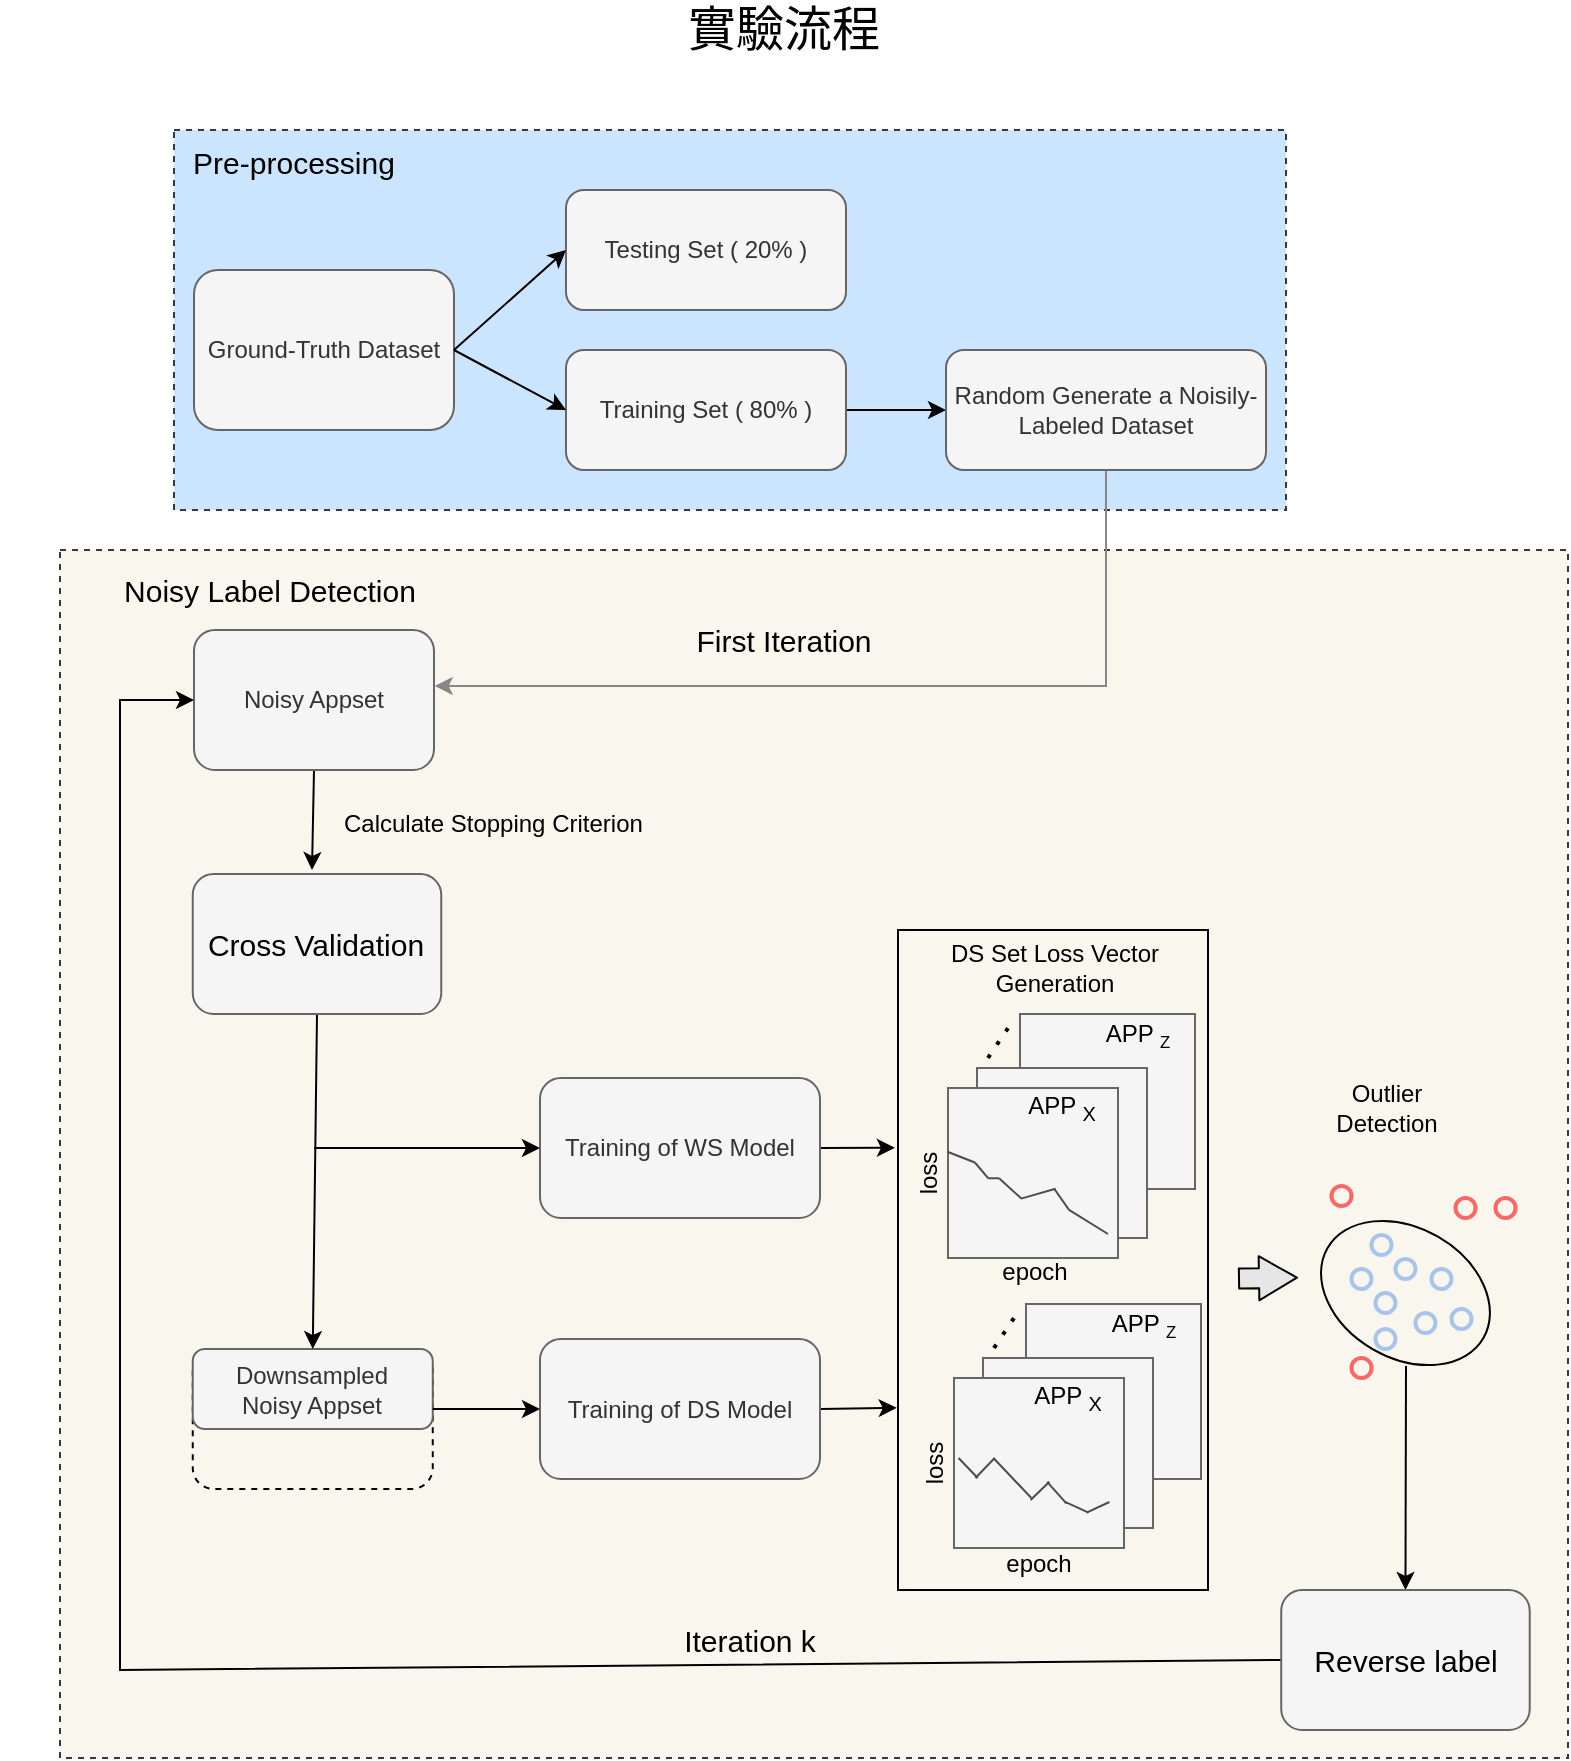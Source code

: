 <mxfile version="14.6.13" type="device"><diagram id="i4DDtLBxFBW-TYqMIqqU" name="Page-1"><mxGraphModel dx="1042" dy="600" grid="1" gridSize="10" guides="1" tooltips="1" connect="1" arrows="1" fold="1" page="1" pageScale="1" pageWidth="827" pageHeight="1169" math="0" shadow="0"><root><mxCell id="0"/><mxCell id="1" parent="0"/><mxCell id="2GWGs0N6oisk6yzhRajp-60" value="" style="rounded=0;whiteSpace=wrap;html=1;dashed=1;fillColor=#f9f7ed;strokeColor=#36393d;" vertex="1" parent="1"><mxGeometry x="30" y="350" width="754" height="604" as="geometry"/></mxCell><mxCell id="6gIvn6imdm3oruXvRUA9-2" value="實驗流程" style="text;html=1;strokeColor=none;fillColor=none;align=center;verticalAlign=middle;whiteSpace=wrap;rounded=0;strokeWidth=1;fontSize=24;" parent="1" vertex="1"><mxGeometry x="337" y="80" width="110" height="20" as="geometry"/></mxCell><mxCell id="6gIvn6imdm3oruXvRUA9-8" value="" style="rounded=0;whiteSpace=wrap;html=1;fontSize=24;strokeWidth=1;fillColor=#cce5ff;dashed=1;strokeColor=#36393d;" parent="1" vertex="1"><mxGeometry x="87" y="140" width="556" height="190" as="geometry"/></mxCell><mxCell id="6gIvn6imdm3oruXvRUA9-1" value="Ground-Truth Dataset" style="rounded=1;whiteSpace=wrap;html=1;fillColor=#f5f5f5;strokeColor=#666666;fontColor=#333333;" parent="1" vertex="1"><mxGeometry x="97" y="210" width="130" height="80" as="geometry"/></mxCell><mxCell id="6gIvn6imdm3oruXvRUA9-12" style="edgeStyle=none;rounded=0;orthogonalLoop=1;jettySize=auto;html=1;exitX=1;exitY=0.5;exitDx=0;exitDy=0;entryX=0;entryY=0.5;entryDx=0;entryDy=0;fontSize=24;" parent="1" source="6gIvn6imdm3oruXvRUA9-4" target="6gIvn6imdm3oruXvRUA9-11" edge="1"><mxGeometry relative="1" as="geometry"/></mxCell><mxCell id="6gIvn6imdm3oruXvRUA9-4" value="Training Set ( 80% )" style="rounded=1;whiteSpace=wrap;html=1;fillColor=#f5f5f5;strokeColor=#666666;fontColor=#333333;" parent="1" vertex="1"><mxGeometry x="283" y="250" width="140" height="60" as="geometry"/></mxCell><mxCell id="6gIvn6imdm3oruXvRUA9-5" style="rounded=0;orthogonalLoop=1;jettySize=auto;html=1;exitX=1;exitY=0.5;exitDx=0;exitDy=0;entryX=0;entryY=0.5;entryDx=0;entryDy=0;fontSize=24;" parent="1" source="6gIvn6imdm3oruXvRUA9-1" target="6gIvn6imdm3oruXvRUA9-4" edge="1"><mxGeometry x="87" y="130" as="geometry"/></mxCell><mxCell id="6gIvn6imdm3oruXvRUA9-6" value="Testing Set ( 20% )" style="rounded=1;whiteSpace=wrap;html=1;fillColor=#f5f5f5;strokeColor=#666666;fontColor=#333333;" parent="1" vertex="1"><mxGeometry x="283" y="170" width="140" height="60" as="geometry"/></mxCell><mxCell id="6gIvn6imdm3oruXvRUA9-7" style="edgeStyle=none;rounded=0;orthogonalLoop=1;jettySize=auto;html=1;exitX=1;exitY=0.5;exitDx=0;exitDy=0;entryX=0;entryY=0.5;entryDx=0;entryDy=0;fontSize=24;" parent="1" source="6gIvn6imdm3oruXvRUA9-1" target="6gIvn6imdm3oruXvRUA9-6" edge="1"><mxGeometry x="87" y="130" as="geometry"/></mxCell><mxCell id="6gIvn6imdm3oruXvRUA9-10" value="&lt;font style=&quot;font-size: 15px;&quot;&gt;Pre-processing&lt;/font&gt;" style="text;html=1;strokeColor=none;fillColor=none;align=center;verticalAlign=middle;whiteSpace=wrap;rounded=0;dashed=1;fontSize=15;" parent="1" vertex="1"><mxGeometry x="52" y="146" width="190" height="20" as="geometry"/></mxCell><mxCell id="2GWGs0N6oisk6yzhRajp-61" style="edgeStyle=orthogonalEdgeStyle;rounded=0;orthogonalLoop=1;jettySize=auto;html=1;exitX=0.5;exitY=1;exitDx=0;exitDy=0;entryX=1.003;entryY=0.4;entryDx=0;entryDy=0;strokeColor=#878787;entryPerimeter=0;" edge="1" parent="1" source="6gIvn6imdm3oruXvRUA9-11" target="2GWGs0N6oisk6yzhRajp-6"><mxGeometry relative="1" as="geometry"><mxPoint x="50" y="510" as="targetPoint"/><Array as="points"><mxPoint x="553" y="418"/></Array></mxGeometry></mxCell><mxCell id="6gIvn6imdm3oruXvRUA9-11" value="Random Generate a Noisily-Labeled Dataset" style="rounded=1;whiteSpace=wrap;html=1;fillColor=#f5f5f5;strokeColor=#666666;fontColor=#333333;" parent="1" vertex="1"><mxGeometry x="473" y="250" width="160" height="60" as="geometry"/></mxCell><mxCell id="6gIvn6imdm3oruXvRUA9-13" style="edgeStyle=none;rounded=0;orthogonalLoop=1;jettySize=auto;html=1;exitX=1;exitY=0.5;exitDx=0;exitDy=0;fontSize=24;" parent="1" source="6gIvn6imdm3oruXvRUA9-8" target="6gIvn6imdm3oruXvRUA9-8" edge="1"><mxGeometry relative="1" as="geometry"/></mxCell><mxCell id="6gIvn6imdm3oruXvRUA9-14" style="edgeStyle=none;rounded=0;orthogonalLoop=1;jettySize=auto;html=1;exitX=1;exitY=0.5;exitDx=0;exitDy=0;fontSize=24;" parent="1" source="6gIvn6imdm3oruXvRUA9-8" target="6gIvn6imdm3oruXvRUA9-8" edge="1"><mxGeometry relative="1" as="geometry"/></mxCell><mxCell id="2GWGs0N6oisk6yzhRajp-64" value="First Iteration" style="text;whiteSpace=wrap;html=1;fontSize=15;align=center;rounded=0;" vertex="1" parent="1"><mxGeometry x="337" y="380" width="110" height="30" as="geometry"/></mxCell><mxCell id="2GWGs0N6oisk6yzhRajp-1" value="" style="group" vertex="1" connectable="0" parent="1"><mxGeometry x="96.38" y="749.5" width="120" height="70" as="geometry"/></mxCell><mxCell id="2GWGs0N6oisk6yzhRajp-2" value="" style="rounded=1;whiteSpace=wrap;html=1;fillColor=none;dashed=1;" vertex="1" parent="2GWGs0N6oisk6yzhRajp-1"><mxGeometry width="120" height="70" as="geometry"/></mxCell><mxCell id="2GWGs0N6oisk6yzhRajp-3" value="Downsampled&lt;br&gt;Noisy Appset" style="rounded=1;whiteSpace=wrap;html=1;fillColor=#f5f5f5;strokeColor=#666666;fontColor=#333333;" vertex="1" parent="2GWGs0N6oisk6yzhRajp-1"><mxGeometry width="120" height="40" as="geometry"/></mxCell><mxCell id="2GWGs0N6oisk6yzhRajp-4" value="" style="rounded=0;whiteSpace=wrap;html=1;glass=0;strokeColor=#000000;fillColor=none;" vertex="1" parent="1"><mxGeometry x="449" y="540" width="155" height="330" as="geometry"/></mxCell><mxCell id="2GWGs0N6oisk6yzhRajp-5" value="" style="whiteSpace=wrap;html=1;aspect=fixed;rounded=0;glass=0;fillColor=#f5f5f5;strokeColor=#666666;fontColor=#333333;" vertex="1" parent="1"><mxGeometry x="513" y="727" width="87.5" height="87.5" as="geometry"/></mxCell><mxCell id="2GWGs0N6oisk6yzhRajp-86" style="edgeStyle=none;rounded=0;orthogonalLoop=1;jettySize=auto;html=1;exitX=0.5;exitY=1;exitDx=0;exitDy=0;fontSize=15;strokeColor=#000000;" edge="1" parent="1" source="2GWGs0N6oisk6yzhRajp-6"><mxGeometry relative="1" as="geometry"><mxPoint x="156" y="510" as="targetPoint"/></mxGeometry></mxCell><mxCell id="2GWGs0N6oisk6yzhRajp-6" value="Noisy Appset" style="rounded=1;whiteSpace=wrap;html=1;fillColor=#f5f5f5;strokeColor=#666666;fontColor=#333333;" vertex="1" parent="1"><mxGeometry x="97" y="390" width="120" height="70" as="geometry"/></mxCell><mxCell id="2GWGs0N6oisk6yzhRajp-93" style="edgeStyle=none;rounded=0;orthogonalLoop=1;jettySize=auto;html=1;exitX=1;exitY=0.5;exitDx=0;exitDy=0;entryX=-0.01;entryY=0.33;entryDx=0;entryDy=0;entryPerimeter=0;fontSize=15;strokeColor=#000000;" edge="1" parent="1" source="2GWGs0N6oisk6yzhRajp-8" target="2GWGs0N6oisk6yzhRajp-4"><mxGeometry relative="1" as="geometry"/></mxCell><mxCell id="2GWGs0N6oisk6yzhRajp-8" value="Training of WS Model" style="rounded=1;whiteSpace=wrap;html=1;glass=0;fillColor=#f5f5f5;strokeColor=#666666;fontColor=#333333;" vertex="1" parent="1"><mxGeometry x="270" y="614" width="140" height="70" as="geometry"/></mxCell><mxCell id="2GWGs0N6oisk6yzhRajp-91" style="edgeStyle=none;rounded=0;orthogonalLoop=1;jettySize=auto;html=1;exitX=1;exitY=0.5;exitDx=0;exitDy=0;entryX=-0.004;entryY=0.724;entryDx=0;entryDy=0;entryPerimeter=0;fontSize=15;strokeColor=#000000;" edge="1" parent="1" source="2GWGs0N6oisk6yzhRajp-9" target="2GWGs0N6oisk6yzhRajp-4"><mxGeometry relative="1" as="geometry"/></mxCell><mxCell id="2GWGs0N6oisk6yzhRajp-9" value="Training of DS Model" style="rounded=1;whiteSpace=wrap;html=1;glass=0;fillColor=#f5f5f5;strokeColor=#666666;fontColor=#333333;" vertex="1" parent="1"><mxGeometry x="270" y="744.5" width="140" height="70" as="geometry"/></mxCell><mxCell id="2GWGs0N6oisk6yzhRajp-10" value="" style="whiteSpace=wrap;html=1;aspect=fixed;rounded=0;glass=0;fillColor=#f5f5f5;strokeColor=#666666;fontColor=#333333;" vertex="1" parent="1"><mxGeometry x="491.5" y="754" width="85" height="85" as="geometry"/></mxCell><mxCell id="2GWGs0N6oisk6yzhRajp-11" value="" style="endArrow=none;dashed=1;html=1;dashPattern=1 3;strokeWidth=2;fillColor=#E6E6E6;gradientColor=none;" edge="1" parent="1"><mxGeometry x="70" y="529" width="50" height="50" as="geometry"><mxPoint x="497" y="749" as="sourcePoint"/><mxPoint x="507" y="734" as="targetPoint"/></mxGeometry></mxCell><mxCell id="2GWGs0N6oisk6yzhRajp-12" value="" style="whiteSpace=wrap;html=1;aspect=fixed;rounded=0;glass=0;fillColor=#f5f5f5;strokeColor=#666666;fontColor=#333333;" vertex="1" parent="1"><mxGeometry x="477" y="764" width="85" height="85" as="geometry"/></mxCell><mxCell id="2GWGs0N6oisk6yzhRajp-13" value="loss" style="text;html=1;strokeColor=none;fillColor=none;align=center;verticalAlign=middle;whiteSpace=wrap;rounded=0;glass=0;rotation=-90;" vertex="1" parent="1"><mxGeometry x="447" y="796.5" width="40" height="20" as="geometry"/></mxCell><mxCell id="2GWGs0N6oisk6yzhRajp-14" value="" style="group;" vertex="1" connectable="0" parent="1"><mxGeometry x="477" y="804" width="80" height="65" as="geometry"/></mxCell><mxCell id="2GWGs0N6oisk6yzhRajp-15" value="" style="endArrow=none;html=1;strokeWidth=1;fillColor=#E6E6E6;gradientColor=none;strokeColor=#4D4D4D;" edge="1" parent="2GWGs0N6oisk6yzhRajp-14"><mxGeometry width="50" height="50" relative="1" as="geometry"><mxPoint x="2.286" as="sourcePoint"/><mxPoint x="11.876" y="10.0" as="targetPoint"/></mxGeometry></mxCell><mxCell id="2GWGs0N6oisk6yzhRajp-16" value="" style="endArrow=none;html=1;strokeWidth=1;fillColor=#E6E6E6;gradientColor=none;strokeColor=#4D4D4D;" edge="1" parent="2GWGs0N6oisk6yzhRajp-14"><mxGeometry width="50" height="50" relative="1" as="geometry"><mxPoint x="10.734" y="10.0" as="sourcePoint"/><mxPoint x="20.324" as="targetPoint"/></mxGeometry></mxCell><mxCell id="2GWGs0N6oisk6yzhRajp-17" value="" style="endArrow=none;html=1;strokeWidth=1;fillColor=#E6E6E6;gradientColor=none;strokeColor=#4D4D4D;" edge="1" parent="2GWGs0N6oisk6yzhRajp-14"><mxGeometry width="50" height="50" relative="1" as="geometry"><mxPoint x="19.713" as="sourcePoint"/><mxPoint x="38.661" y="20.0" as="targetPoint"/></mxGeometry></mxCell><mxCell id="2GWGs0N6oisk6yzhRajp-18" value="" style="endArrow=none;html=1;strokeWidth=1;fillColor=#E6E6E6;gradientColor=none;strokeColor=#4D4D4D;" edge="1" parent="2GWGs0N6oisk6yzhRajp-14"><mxGeometry width="50" height="50" relative="1" as="geometry"><mxPoint x="38.284" y="21.0" as="sourcePoint"/><mxPoint x="47.714" y="11.909" as="targetPoint"/></mxGeometry></mxCell><mxCell id="2GWGs0N6oisk6yzhRajp-19" value="" style="endArrow=none;html=1;strokeWidth=1;fillColor=#E6E6E6;gradientColor=none;strokeColor=#4D4D4D;" edge="1" parent="2GWGs0N6oisk6yzhRajp-14"><mxGeometry width="50" height="50" relative="1" as="geometry"><mxPoint x="46.571" y="11.909" as="sourcePoint"/><mxPoint x="56.286" y="22.818" as="targetPoint"/></mxGeometry></mxCell><mxCell id="2GWGs0N6oisk6yzhRajp-20" value="" style="endArrow=none;html=1;strokeWidth=1;fillColor=#E6E6E6;gradientColor=none;strokeColor=#4D4D4D;" edge="1" parent="2GWGs0N6oisk6yzhRajp-14"><mxGeometry width="50" height="50" relative="1" as="geometry"><mxPoint x="55.286" y="21.818" as="sourcePoint"/><mxPoint x="67.286" y="27.273" as="targetPoint"/></mxGeometry></mxCell><mxCell id="2GWGs0N6oisk6yzhRajp-21" value="" style="endArrow=none;html=1;strokeWidth=1;fillColor=#E6E6E6;gradientColor=none;strokeColor=#4D4D4D;" edge="1" parent="2GWGs0N6oisk6yzhRajp-14"><mxGeometry width="50" height="50" relative="1" as="geometry"><mxPoint x="66.286" y="27.273" as="sourcePoint"/><mxPoint x="77.714" y="22" as="targetPoint"/></mxGeometry></mxCell><mxCell id="2GWGs0N6oisk6yzhRajp-22" value="epoch" style="text;html=1;align=center;verticalAlign=middle;resizable=0;points=[];autosize=1;" vertex="1" parent="2GWGs0N6oisk6yzhRajp-14"><mxGeometry x="17" y="43" width="50" height="20" as="geometry"/></mxCell><mxCell id="2GWGs0N6oisk6yzhRajp-23" value="APP &lt;sub&gt;X&lt;/sub&gt;" style="text;html=1;strokeColor=none;fillColor=none;align=center;verticalAlign=middle;whiteSpace=wrap;rounded=0;glass=0;" vertex="1" parent="1"><mxGeometry x="499" y="764" width="70" height="20" as="geometry"/></mxCell><mxCell id="2GWGs0N6oisk6yzhRajp-24" value="APP &lt;span style=&quot;font-size: 10px&quot;&gt;&lt;sub&gt;Z&lt;/sub&gt;&lt;/span&gt;" style="text;html=1;strokeColor=none;fillColor=none;align=center;verticalAlign=middle;whiteSpace=wrap;rounded=0;glass=0;" vertex="1" parent="1"><mxGeometry x="537" y="727" width="70" height="20" as="geometry"/></mxCell><mxCell id="2GWGs0N6oisk6yzhRajp-25" value="" style="whiteSpace=wrap;html=1;aspect=fixed;rounded=0;glass=0;strokeColor=#666666;fillColor=#f5f5f5;fontColor=#333333;" vertex="1" parent="1"><mxGeometry x="510" y="582" width="87.5" height="87.5" as="geometry"/></mxCell><mxCell id="2GWGs0N6oisk6yzhRajp-26" value="" style="whiteSpace=wrap;html=1;aspect=fixed;rounded=0;glass=0;strokeColor=#666666;fillColor=#f5f5f5;fontColor=#333333;" vertex="1" parent="1"><mxGeometry x="488.5" y="609" width="85" height="85" as="geometry"/></mxCell><mxCell id="2GWGs0N6oisk6yzhRajp-27" value="" style="endArrow=none;dashed=1;html=1;dashPattern=1 3;strokeWidth=2;fillColor=#E6E6E6;gradientColor=none;" edge="1" parent="1"><mxGeometry x="70" y="529" width="50" height="50" as="geometry"><mxPoint x="494" y="604" as="sourcePoint"/><mxPoint x="504" y="589" as="targetPoint"/></mxGeometry></mxCell><mxCell id="2GWGs0N6oisk6yzhRajp-28" value="" style="whiteSpace=wrap;html=1;aspect=fixed;rounded=0;glass=0;strokeColor=#666666;fillColor=#f5f5f5;fontColor=#333333;" vertex="1" parent="1"><mxGeometry x="474" y="619" width="85" height="85" as="geometry"/></mxCell><mxCell id="2GWGs0N6oisk6yzhRajp-29" value="loss" style="text;html=1;strokeColor=none;fillColor=none;align=center;verticalAlign=middle;whiteSpace=wrap;rounded=0;glass=0;rotation=-90;" vertex="1" parent="1"><mxGeometry x="444" y="651.5" width="40" height="20" as="geometry"/></mxCell><mxCell id="2GWGs0N6oisk6yzhRajp-30" value="APP &lt;sub&gt;X&lt;/sub&gt;" style="text;html=1;strokeColor=none;fillColor=none;align=center;verticalAlign=middle;whiteSpace=wrap;rounded=0;glass=0;" vertex="1" parent="1"><mxGeometry x="496" y="619" width="70" height="20" as="geometry"/></mxCell><mxCell id="2GWGs0N6oisk6yzhRajp-31" value="APP &lt;span style=&quot;font-size: 10px&quot;&gt;&lt;sub&gt;Z&lt;/sub&gt;&lt;/span&gt;" style="text;html=1;strokeColor=none;fillColor=none;align=center;verticalAlign=middle;whiteSpace=wrap;rounded=0;glass=0;" vertex="1" parent="1"><mxGeometry x="534" y="582" width="70" height="20" as="geometry"/></mxCell><mxCell id="2GWGs0N6oisk6yzhRajp-32" value="" style="group" vertex="1" connectable="0" parent="1"><mxGeometry x="474" y="651" width="80" height="41" as="geometry"/></mxCell><mxCell id="2GWGs0N6oisk6yzhRajp-33" value="" style="endArrow=none;html=1;strokeWidth=1;fillColor=#E6E6E6;gradientColor=none;strokeColor=#4D4D4D;" edge="1" parent="2GWGs0N6oisk6yzhRajp-32"><mxGeometry x="-1.345" width="33.613" height="26.282" as="geometry"><mxPoint as="sourcePoint"/><mxPoint x="13.445" y="5.256" as="targetPoint"/></mxGeometry></mxCell><mxCell id="2GWGs0N6oisk6yzhRajp-34" value="" style="endArrow=none;html=1;strokeWidth=1;fillColor=#E6E6E6;gradientColor=none;strokeColor=#4D4D4D;" edge="1" parent="2GWGs0N6oisk6yzhRajp-32"><mxGeometry x="7.133" y="10.381" width="33.613" height="26.282" as="geometry"><mxPoint x="13.445" y="5.256" as="sourcePoint"/><mxPoint x="20.168" y="13.141" as="targetPoint"/></mxGeometry></mxCell><mxCell id="2GWGs0N6oisk6yzhRajp-35" value="" style="endArrow=none;html=1;strokeWidth=1;fillColor=#E6E6E6;gradientColor=none;strokeColor=#4D4D4D;" edge="1" parent="2GWGs0N6oisk6yzhRajp-32"><mxGeometry x="14.79" y="13.01" width="33.613" height="26.282" as="geometry"><mxPoint x="25.546" y="13.141" as="sourcePoint"/><mxPoint x="36.943" y="23.522" as="targetPoint"/></mxGeometry></mxCell><mxCell id="2GWGs0N6oisk6yzhRajp-36" value="" style="endArrow=none;html=1;strokeWidth=1;fillColor=#E6E6E6;gradientColor=none;strokeColor=#4D4D4D;" edge="1" parent="2GWGs0N6oisk6yzhRajp-32"><mxGeometry x="-1.176" y="2.628" width="33.613" height="26.282" as="geometry"><mxPoint x="20.167" y="13.141" as="sourcePoint"/><mxPoint x="25.546" y="13.141" as="targetPoint"/></mxGeometry></mxCell><mxCell id="2GWGs0N6oisk6yzhRajp-37" value="" style="endArrow=none;html=1;strokeWidth=1;fillColor=#E6E6E6;gradientColor=none;strokeColor=#4D4D4D;" edge="1" parent="2GWGs0N6oisk6yzhRajp-32"><mxGeometry x="10.756" y="17.441" width="33.613" height="26.282" as="geometry"><mxPoint x="36.975" y="23.175" as="sourcePoint"/><mxPoint x="53.782" y="18.397" as="targetPoint"/></mxGeometry></mxCell><mxCell id="2GWGs0N6oisk6yzhRajp-38" value="" style="endArrow=none;html=1;strokeWidth=1;fillColor=#E6E6E6;gradientColor=none;strokeColor=#4D4D4D;" edge="1" parent="2GWGs0N6oisk6yzhRajp-32"><mxGeometry x="20.84" y="13.525" width="33.613" height="26.282" as="geometry"><mxPoint x="53.109" y="18.397" as="sourcePoint"/><mxPoint x="60.504" y="28.91" as="targetPoint"/></mxGeometry></mxCell><mxCell id="2GWGs0N6oisk6yzhRajp-39" value="" style="endArrow=none;html=1;strokeWidth=1;fillColor=#E6E6E6;gradientColor=none;strokeColor=#4D4D4D;" edge="1" parent="2GWGs0N6oisk6yzhRajp-32"><mxGeometry x="20.84" y="17.346" width="33.613" height="26.282" as="geometry"><mxPoint x="80" y="41" as="sourcePoint"/><mxPoint x="60.504" y="28.91" as="targetPoint"/></mxGeometry></mxCell><mxCell id="2GWGs0N6oisk6yzhRajp-42" value="epoch" style="text;html=1;align=center;verticalAlign=middle;resizable=0;points=[];autosize=1;" vertex="1" parent="1"><mxGeometry x="491.5" y="701" width="50" height="20" as="geometry"/></mxCell><mxCell id="2GWGs0N6oisk6yzhRajp-102" style="edgeStyle=none;rounded=0;orthogonalLoop=1;jettySize=auto;html=1;entryX=0.5;entryY=0;entryDx=0;entryDy=0;fontSize=15;fontColor=#000000;strokeColor=#000000;" edge="1" parent="1" target="2GWGs0N6oisk6yzhRajp-101"><mxGeometry relative="1" as="geometry"><mxPoint x="703" y="758" as="sourcePoint"/></mxGeometry></mxCell><mxCell id="2GWGs0N6oisk6yzhRajp-45" value="" style="ellipse;whiteSpace=wrap;html=1;rounded=0;glass=0;strokeColor=#000000;fillColor=none;rotation=30;" vertex="1" parent="1"><mxGeometry x="657.74" y="689" width="90" height="65" as="geometry"/></mxCell><mxCell id="2GWGs0N6oisk6yzhRajp-46" value="" style="ellipse;whiteSpace=wrap;html=1;aspect=fixed;rounded=0;glass=0;fillColor=none;strokeWidth=2;strokeColor=#A9C4EB;" vertex="1" parent="1"><mxGeometry x="685.74" y="692.5" width="10" height="10" as="geometry"/></mxCell><mxCell id="2GWGs0N6oisk6yzhRajp-47" value="" style="ellipse;whiteSpace=wrap;html=1;aspect=fixed;rounded=0;glass=0;fillColor=none;strokeWidth=2;strokeColor=#A9C4EB;" vertex="1" parent="1"><mxGeometry x="675.74" y="709.5" width="10" height="10" as="geometry"/></mxCell><mxCell id="2GWGs0N6oisk6yzhRajp-48" value="" style="ellipse;whiteSpace=wrap;html=1;aspect=fixed;rounded=0;glass=0;fillColor=none;strokeWidth=2;strokeColor=#A9C4EB;" vertex="1" parent="1"><mxGeometry x="697.74" y="704.5" width="10" height="10" as="geometry"/></mxCell><mxCell id="2GWGs0N6oisk6yzhRajp-49" value="" style="ellipse;whiteSpace=wrap;html=1;aspect=fixed;rounded=0;glass=0;fillColor=none;strokeWidth=2;strokeColor=#A9C4EB;" vertex="1" parent="1"><mxGeometry x="687.74" y="721.5" width="10" height="10" as="geometry"/></mxCell><mxCell id="2GWGs0N6oisk6yzhRajp-50" value="" style="ellipse;whiteSpace=wrap;html=1;aspect=fixed;rounded=0;glass=0;fillColor=none;strokeWidth=2;strokeColor=#A9C4EB;" vertex="1" parent="1"><mxGeometry x="687.74" y="739.5" width="10" height="10" as="geometry"/></mxCell><mxCell id="2GWGs0N6oisk6yzhRajp-51" value="" style="ellipse;whiteSpace=wrap;html=1;aspect=fixed;rounded=0;glass=0;fillColor=none;strokeWidth=2;strokeColor=#A9C4EB;" vertex="1" parent="1"><mxGeometry x="715.74" y="709.5" width="10" height="10" as="geometry"/></mxCell><mxCell id="2GWGs0N6oisk6yzhRajp-52" value="" style="ellipse;whiteSpace=wrap;html=1;aspect=fixed;rounded=0;glass=0;fillColor=none;strokeWidth=2;strokeColor=#A9C4EB;" vertex="1" parent="1"><mxGeometry x="725.74" y="729.5" width="10" height="10" as="geometry"/></mxCell><mxCell id="2GWGs0N6oisk6yzhRajp-53" value="" style="ellipse;whiteSpace=wrap;html=1;aspect=fixed;rounded=0;glass=0;fillColor=none;strokeWidth=2;strokeColor=#A9C4EB;" vertex="1" parent="1"><mxGeometry x="707.74" y="731.5" width="10" height="10" as="geometry"/></mxCell><mxCell id="2GWGs0N6oisk6yzhRajp-54" value="" style="ellipse;whiteSpace=wrap;html=1;aspect=fixed;rounded=0;glass=0;fillColor=none;strokeWidth=2;strokeColor=#FF6666;" vertex="1" parent="1"><mxGeometry x="665.74" y="668" width="10" height="10" as="geometry"/></mxCell><mxCell id="2GWGs0N6oisk6yzhRajp-55" value="" style="ellipse;whiteSpace=wrap;html=1;aspect=fixed;rounded=0;glass=0;fillColor=none;strokeWidth=2;strokeColor=#FF6666;" vertex="1" parent="1"><mxGeometry x="747.74" y="674" width="10" height="10" as="geometry"/></mxCell><mxCell id="2GWGs0N6oisk6yzhRajp-56" value="" style="ellipse;whiteSpace=wrap;html=1;aspect=fixed;rounded=0;glass=0;fillColor=none;strokeWidth=2;strokeColor=#FF6666;" vertex="1" parent="1"><mxGeometry x="675.74" y="754" width="10" height="10" as="geometry"/></mxCell><mxCell id="2GWGs0N6oisk6yzhRajp-57" value="" style="shape=flexArrow;endArrow=classic;html=1;endWidth=11.034;endSize=6;fillColor=#E6E6E6;startSize=7;" edge="1" parent="1"><mxGeometry x="70" y="529" width="50" height="50" as="geometry"><mxPoint x="619" y="714.31" as="sourcePoint"/><mxPoint x="649" y="713.81" as="targetPoint"/></mxGeometry></mxCell><mxCell id="2GWGs0N6oisk6yzhRajp-58" value="DS Set Loss Vector&lt;br&gt;Generation" style="text;html=1;align=center;verticalAlign=middle;resizable=0;points=[];autosize=1;" vertex="1" parent="1"><mxGeometry x="461.5" y="544" width="130" height="30" as="geometry"/></mxCell><mxCell id="2GWGs0N6oisk6yzhRajp-59" value="Outlier&lt;br&gt;Detection" style="text;html=1;align=center;verticalAlign=middle;resizable=0;points=[];autosize=1;" vertex="1" parent="1"><mxGeometry x="657.74" y="614" width="70" height="30" as="geometry"/></mxCell><mxCell id="2GWGs0N6oisk6yzhRajp-62" value="Noisy Label Detection" style="text;html=1;strokeColor=none;fillColor=none;align=center;verticalAlign=middle;whiteSpace=wrap;rounded=0;dashed=1;fontSize=15;" vertex="1" parent="1"><mxGeometry y="360" width="270" height="20" as="geometry"/></mxCell><mxCell id="2GWGs0N6oisk6yzhRajp-72" style="edgeStyle=none;rounded=0;orthogonalLoop=1;jettySize=auto;html=1;exitX=1;exitY=0.75;exitDx=0;exitDy=0;entryX=0;entryY=0.5;entryDx=0;entryDy=0;fontSize=15;" edge="1" parent="1" source="2GWGs0N6oisk6yzhRajp-3" target="2GWGs0N6oisk6yzhRajp-9"><mxGeometry relative="1" as="geometry"/></mxCell><mxCell id="2GWGs0N6oisk6yzhRajp-90" style="edgeStyle=none;rounded=0;orthogonalLoop=1;jettySize=auto;html=1;exitX=0.5;exitY=1;exitDx=0;exitDy=0;entryX=0.5;entryY=0;entryDx=0;entryDy=0;fontSize=15;strokeColor=#000000;" edge="1" parent="1" source="2GWGs0N6oisk6yzhRajp-98" target="2GWGs0N6oisk6yzhRajp-3"><mxGeometry relative="1" as="geometry"><mxPoint x="156.375" y="602" as="sourcePoint"/></mxGeometry></mxCell><mxCell id="2GWGs0N6oisk6yzhRajp-92" value="" style="endArrow=classic;html=1;fontSize=15;strokeColor=#000000;" edge="1" parent="1"><mxGeometry width="50" height="50" relative="1" as="geometry"><mxPoint x="157" y="649" as="sourcePoint"/><mxPoint x="270" y="649" as="targetPoint"/></mxGeometry></mxCell><mxCell id="2GWGs0N6oisk6yzhRajp-95" value="" style="ellipse;whiteSpace=wrap;html=1;aspect=fixed;rounded=0;glass=0;fillColor=none;strokeWidth=2;strokeColor=#FF6666;" vertex="1" parent="1"><mxGeometry x="727.74" y="674" width="10" height="10" as="geometry"/></mxCell><mxCell id="2GWGs0N6oisk6yzhRajp-98" value="&lt;span style=&quot;color: rgb(0 , 0 , 0) ; font-size: 15px&quot;&gt;Cross Validation&lt;/span&gt;" style="rounded=1;whiteSpace=wrap;html=1;fillColor=#f5f5f5;strokeColor=#666666;fontColor=#333333;" vertex="1" parent="1"><mxGeometry x="96.38" y="512" width="124.25" height="70" as="geometry"/></mxCell><mxCell id="2GWGs0N6oisk6yzhRajp-100" value="&lt;meta charset=&quot;utf-8&quot;&gt;&lt;span style=&quot;font-family: helvetica; font-size: 12px; font-style: normal; font-weight: 400; letter-spacing: normal; text-align: center; text-indent: 0px; text-transform: none; word-spacing: 0px; display: inline; float: none;&quot;&gt;Calculate Stopping Criterion&lt;/span&gt;" style="text;whiteSpace=wrap;html=1;fontSize=15;labelBackgroundColor=none;" vertex="1" parent="1"><mxGeometry x="170" y="470" width="190" height="30" as="geometry"/></mxCell><mxCell id="2GWGs0N6oisk6yzhRajp-103" style="edgeStyle=none;rounded=0;orthogonalLoop=1;jettySize=auto;html=1;exitX=0;exitY=0.5;exitDx=0;exitDy=0;entryX=0;entryY=0.5;entryDx=0;entryDy=0;fontSize=15;fontColor=#000000;strokeColor=#000000;" edge="1" parent="1" source="2GWGs0N6oisk6yzhRajp-101" target="2GWGs0N6oisk6yzhRajp-6"><mxGeometry relative="1" as="geometry"><Array as="points"><mxPoint x="60" y="910"/><mxPoint x="60" y="670"/><mxPoint x="60" y="425"/></Array></mxGeometry></mxCell><mxCell id="2GWGs0N6oisk6yzhRajp-101" value="&lt;span style=&quot;color: rgb(0 , 0 , 0) ; font-size: 15px&quot;&gt;Reverse label&lt;/span&gt;" style="rounded=1;whiteSpace=wrap;html=1;fillColor=#f5f5f5;strokeColor=#666666;fontColor=#333333;" vertex="1" parent="1"><mxGeometry x="640.61" y="870" width="124.25" height="70" as="geometry"/></mxCell><mxCell id="2GWGs0N6oisk6yzhRajp-104" value="Iteration k" style="text;whiteSpace=wrap;html=1;fontSize=15;align=center;rounded=0;" vertex="1" parent="1"><mxGeometry x="320" y="880" width="110" height="30" as="geometry"/></mxCell></root></mxGraphModel></diagram></mxfile>
